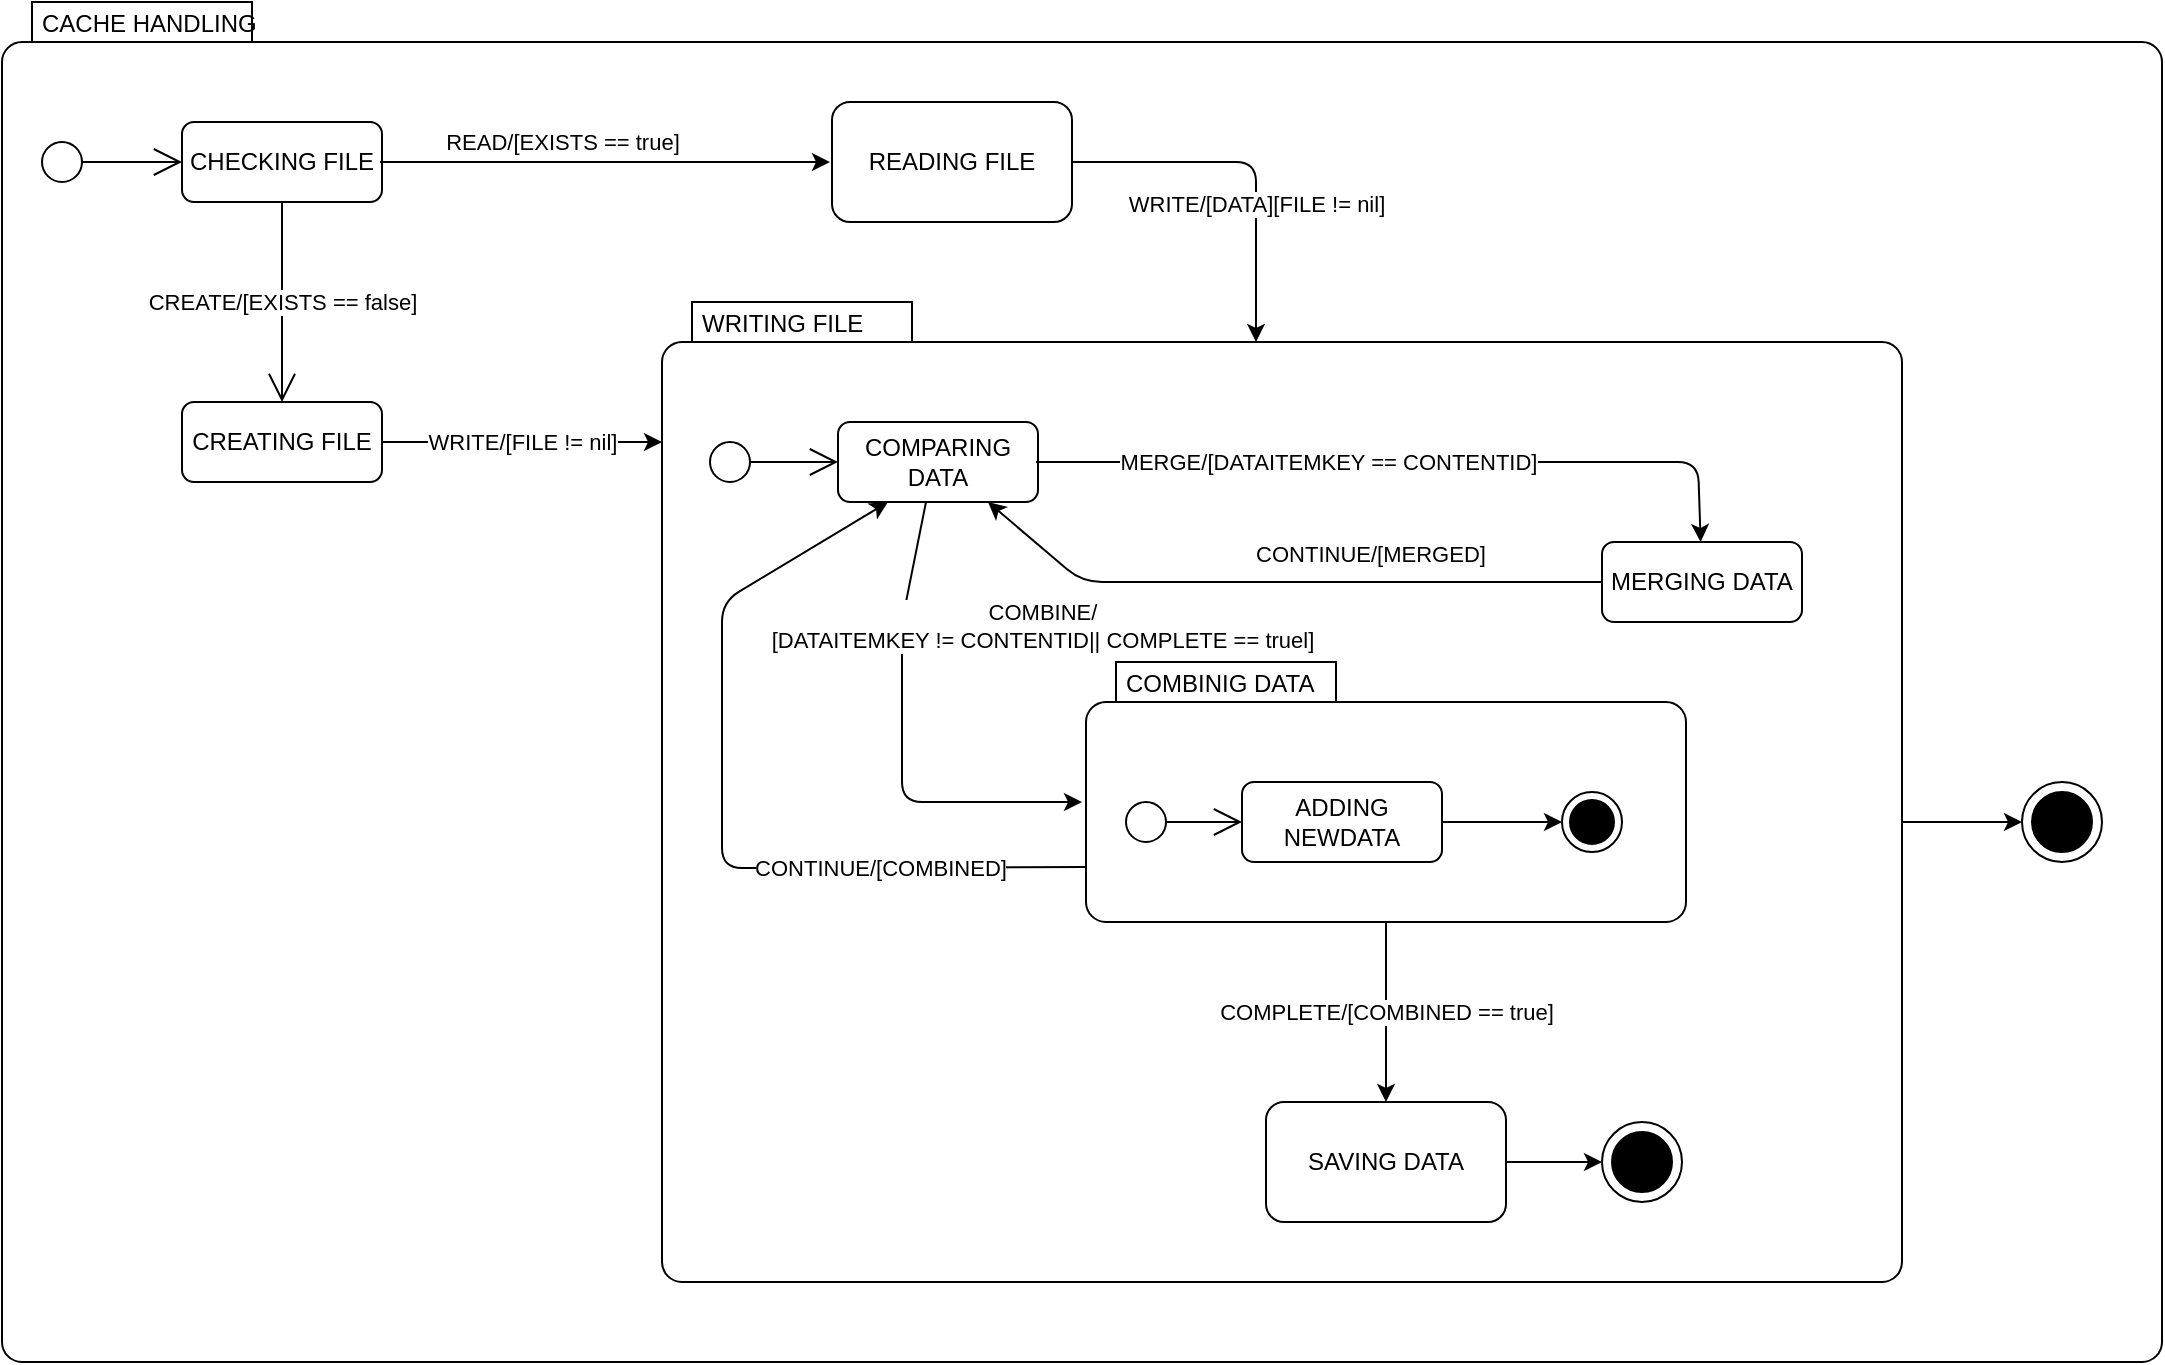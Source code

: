 <mxfile>
    <diagram id="BjxutJ5Hk6y7UahvXRXV" name="Page-1">
        <mxGraphModel dx="1940" dy="717" grid="1" gridSize="10" guides="1" tooltips="1" connect="1" arrows="1" fold="1" page="1" pageScale="1" pageWidth="1654" pageHeight="2336" math="0" shadow="0">
            <root>
                <mxCell id="0"/>
                <mxCell id="1" parent="0"/>
                <mxCell id="3" value="CACHE HANDLING" style="shape=mxgraph.sysml.compState;align=left;verticalAlign=top;spacingTop=-3;spacingLeft=18;strokeWidth=1;recursiveResize=0;fillColor=none;" parent="1" vertex="1">
                    <mxGeometry x="240" y="80" width="1080" height="680" as="geometry"/>
                </mxCell>
                <mxCell id="4" value="" style="shape=ellipse;html=1;fillColor=none;verticalLabelPosition=bottom;labelBackgroundColor=#ffffff;verticalAlign=top;" parent="3" vertex="1">
                    <mxGeometry x="20" y="70" width="20" height="20" as="geometry"/>
                </mxCell>
                <mxCell id="5" value="CHECKING FILE" style="strokeColor=inherit;fillColor=inherit;gradientColor=inherit;shape=rect;html=1;rounded=1;whiteSpace=wrap;align=center;" parent="3" vertex="1">
                    <mxGeometry x="90" y="60" width="100" height="40" as="geometry"/>
                </mxCell>
                <mxCell id="6" value="CREATING FILE" style="strokeColor=inherit;fillColor=inherit;gradientColor=inherit;shape=rect;html=1;rounded=1;whiteSpace=wrap;align=center;" parent="3" vertex="1">
                    <mxGeometry x="90" y="200" width="100" height="40" as="geometry"/>
                </mxCell>
                <mxCell id="7" value="" style="strokeColor=inherit;fillColor=inherit;gradientColor=inherit;edgeStyle=none;html=1;endArrow=open;endSize=12;" parent="3" source="4" target="5" edge="1">
                    <mxGeometry relative="1" as="geometry"/>
                </mxCell>
                <mxCell id="8" value="CREATE/[EXISTS == false]" style="strokeColor=inherit;fillColor=inherit;gradientColor=inherit;edgeStyle=none;html=1;endArrow=open;endSize=12;" parent="3" source="5" target="6" edge="1">
                    <mxGeometry relative="1" as="geometry"/>
                </mxCell>
                <mxCell id="20" value="WRITE/[DATA][FILE != nil]" style="edgeStyle=none;html=1;entryX=0.5;entryY=0;entryDx=0;entryDy=20;entryPerimeter=0;exitX=1;exitY=0.5;exitDx=0;exitDy=0;" parent="3" source="10" edge="1">
                    <mxGeometry x="0.231" relative="1" as="geometry">
                        <mxPoint x="587" y="80" as="sourcePoint"/>
                        <mxPoint x="627" y="170" as="targetPoint"/>
                        <Array as="points">
                            <mxPoint x="627" y="80"/>
                            <mxPoint x="627" y="130"/>
                        </Array>
                        <mxPoint y="1" as="offset"/>
                    </mxGeometry>
                </mxCell>
                <mxCell id="10" value="READING FILE" style="whiteSpace=wrap;html=1;fillColor=inherit;strokeColor=inherit;gradientColor=inherit;rounded=1;" parent="3" vertex="1">
                    <mxGeometry x="415" y="50" width="120" height="60" as="geometry"/>
                </mxCell>
                <mxCell id="11" value="READ/[EXISTS == true]" style="edgeStyle=none;html=1;" parent="3" edge="1">
                    <mxGeometry x="-0.191" y="10" relative="1" as="geometry">
                        <mxPoint x="189" y="80.0" as="sourcePoint"/>
                        <mxPoint x="414" y="80.0" as="targetPoint"/>
                        <mxPoint as="offset"/>
                    </mxGeometry>
                </mxCell>
                <mxCell id="13" value="WRITE/[FILE != nil]" style="edgeStyle=none;html=1;entryX=0;entryY=0;entryDx=0;entryDy=70;entryPerimeter=0;" parent="3" source="6" target="14" edge="1">
                    <mxGeometry relative="1" as="geometry">
                        <mxPoint x="350" y="185" as="targetPoint"/>
                    </mxGeometry>
                </mxCell>
                <mxCell id="30" style="edgeStyle=none;html=1;entryX=0;entryY=0.5;entryDx=0;entryDy=0;entryPerimeter=0;exitX=1;exitY=0;exitDx=0;exitDy=260;exitPerimeter=0;" parent="3" source="14" target="29" edge="1">
                    <mxGeometry relative="1" as="geometry"/>
                </mxCell>
                <mxCell id="14" value="WRITING FILE" style="shape=mxgraph.sysml.compState;align=left;verticalAlign=top;spacingTop=-3;spacingLeft=18;strokeWidth=1;recursiveResize=0;fillColor=none;" parent="3" vertex="1">
                    <mxGeometry x="330" y="150" width="620" height="490" as="geometry"/>
                </mxCell>
                <mxCell id="15" value="" style="shape=ellipse;html=1;fillColor=none;verticalLabelPosition=bottom;labelBackgroundColor=#ffffff;verticalAlign=top;" parent="14" vertex="1">
                    <mxGeometry x="24" y="70" width="20" height="20" as="geometry"/>
                </mxCell>
                <mxCell id="16" value="COMPARING DATA" style="strokeColor=inherit;fillColor=inherit;gradientColor=inherit;shape=rect;html=1;rounded=1;whiteSpace=wrap;align=center;" parent="14" vertex="1">
                    <mxGeometry x="88" y="60" width="100" height="40" as="geometry"/>
                </mxCell>
                <mxCell id="18" value="" style="strokeColor=inherit;fillColor=inherit;gradientColor=inherit;edgeStyle=none;html=1;endArrow=open;endSize=12;" parent="14" source="15" target="16" edge="1">
                    <mxGeometry relative="1" as="geometry"/>
                </mxCell>
                <mxCell id="22" value="MERGE/[DATAITEMKEY == CONTENTID]" style="edgeStyle=none;html=1;exitX=1;exitY=0.5;exitDx=0;exitDy=0;" parent="14" target="33" edge="1">
                    <mxGeometry x="-0.215" relative="1" as="geometry">
                        <mxPoint x="518.2" y="120.4" as="targetPoint"/>
                        <mxPoint x="187" y="80" as="sourcePoint"/>
                        <Array as="points">
                            <mxPoint x="518" y="80"/>
                        </Array>
                        <mxPoint as="offset"/>
                    </mxGeometry>
                </mxCell>
                <mxCell id="24" value="SAVING DATA" style="whiteSpace=wrap;html=1;fillColor=inherit;strokeColor=inherit;gradientColor=inherit;rounded=1;" parent="14" vertex="1">
                    <mxGeometry x="302" y="400" width="120" height="60" as="geometry"/>
                </mxCell>
                <mxCell id="25" value="COMBINE/&lt;br&gt;[DATAITEMKEY != CONTENTID|| COMPLETE == truel]" style="edgeStyle=none;html=1;exitX=0.25;exitY=1;exitDx=0;exitDy=0;" parent="14" edge="1">
                    <mxGeometry x="-0.592" y="69" relative="1" as="geometry">
                        <mxPoint x="132" y="100" as="sourcePoint"/>
                        <mxPoint x="210" y="250" as="targetPoint"/>
                        <Array as="points">
                            <mxPoint x="120" y="160"/>
                            <mxPoint x="120" y="250"/>
                        </Array>
                        <mxPoint as="offset"/>
                    </mxGeometry>
                </mxCell>
                <mxCell id="27" value="" style="edgeStyle=none;html=1;" parent="14" source="24" target="28" edge="1">
                    <mxGeometry relative="1" as="geometry">
                        <mxPoint x="310" y="280" as="targetPoint"/>
                    </mxGeometry>
                </mxCell>
                <mxCell id="28" value="" style="shape=mxgraph.sysml.actFinal;html=1;verticalLabelPosition=bottom;labelBackgroundColor=#ffffff;verticalAlign=top;fillColor=none;" parent="14" vertex="1">
                    <mxGeometry x="470" y="410" width="40" height="40" as="geometry"/>
                </mxCell>
                <mxCell id="51" value="CONTINUE/[MERGED]" style="edgeStyle=none;html=1;entryX=0.75;entryY=1;entryDx=0;entryDy=0;exitX=0;exitY=0.5;exitDx=0;exitDy=0;" parent="14" source="33" target="16" edge="1">
                    <mxGeometry x="-0.28" y="-14" relative="1" as="geometry">
                        <Array as="points">
                            <mxPoint x="210" y="140"/>
                        </Array>
                        <mxPoint as="offset"/>
                    </mxGeometry>
                </mxCell>
                <mxCell id="52" value="COMPLETE/[COMBINED == true]" style="edgeStyle=none;html=1;entryX=0.5;entryY=0;entryDx=0;entryDy=0;" parent="14" source="31" target="24" edge="1">
                    <mxGeometry relative="1" as="geometry"/>
                </mxCell>
                <mxCell id="54" style="edgeStyle=none;html=1;entryX=0.25;entryY=1;entryDx=0;entryDy=0;exitX=0;exitY=0;exitDx=0;exitDy=102.5;exitPerimeter=0;" parent="14" source="31" target="16" edge="1">
                    <mxGeometry relative="1" as="geometry">
                        <Array as="points">
                            <mxPoint x="30" y="283"/>
                            <mxPoint x="30" y="150"/>
                        </Array>
                    </mxGeometry>
                </mxCell>
                <mxCell id="55" value="CONTINUE/[COMBINED]" style="edgeLabel;html=1;align=center;verticalAlign=middle;resizable=0;points=[];" parent="54" vertex="1" connectable="0">
                    <mxGeometry x="-0.501" relative="1" as="geometry">
                        <mxPoint as="offset"/>
                    </mxGeometry>
                </mxCell>
                <mxCell id="31" value="COMBINIG DATA" style="shape=mxgraph.sysml.compState;align=left;verticalAlign=top;spacingTop=-3;spacingLeft=18;strokeWidth=1;recursiveResize=0;fillColor=none;" parent="14" vertex="1">
                    <mxGeometry x="212" y="180" width="300" height="130" as="geometry"/>
                </mxCell>
                <mxCell id="32" value="" style="shape=ellipse;html=1;fillColor=none;verticalLabelPosition=bottom;labelBackgroundColor=#ffffff;verticalAlign=top;" parent="31" vertex="1">
                    <mxGeometry x="20" y="70" width="20" height="20" as="geometry"/>
                </mxCell>
                <mxCell id="41" style="edgeStyle=none;html=1;entryX=0;entryY=0.5;entryDx=0;entryDy=0;" parent="31" source="34" target="40" edge="1">
                    <mxGeometry relative="1" as="geometry">
                        <Array as="points"/>
                    </mxGeometry>
                </mxCell>
                <mxCell id="34" value="ADDING NEWDATA" style="strokeColor=inherit;fillColor=inherit;gradientColor=inherit;shape=rect;html=1;rounded=1;whiteSpace=wrap;align=center;" parent="31" vertex="1">
                    <mxGeometry x="78" y="60" width="100" height="40" as="geometry"/>
                </mxCell>
                <mxCell id="36" value="" style="strokeColor=inherit;fillColor=inherit;gradientColor=inherit;edgeStyle=none;html=1;endArrow=open;endSize=12;entryX=0;entryY=0.5;entryDx=0;entryDy=0;" parent="31" source="32" target="34" edge="1">
                    <mxGeometry relative="1" as="geometry">
                        <mxPoint x="118" y="130" as="sourcePoint"/>
                        <mxPoint x="118" y="160" as="targetPoint"/>
                        <Array as="points"/>
                    </mxGeometry>
                </mxCell>
                <mxCell id="40" value="" style="ellipse;html=1;shape=endState;fillColor=#000000;strokeColor=#000000;" parent="31" vertex="1">
                    <mxGeometry x="238" y="65" width="30" height="30" as="geometry"/>
                </mxCell>
                <mxCell id="33" value="MERGING DATA" style="strokeColor=inherit;fillColor=inherit;gradientColor=inherit;shape=rect;html=1;rounded=1;whiteSpace=wrap;align=center;" parent="14" vertex="1">
                    <mxGeometry x="470" y="120" width="100" height="40" as="geometry"/>
                </mxCell>
                <mxCell id="29" value="" style="shape=mxgraph.sysml.actFinal;html=1;verticalLabelPosition=bottom;labelBackgroundColor=#ffffff;verticalAlign=top;fillColor=none;" parent="3" vertex="1">
                    <mxGeometry x="1010" y="390" width="40" height="40" as="geometry"/>
                </mxCell>
            </root>
        </mxGraphModel>
    </diagram>
</mxfile>